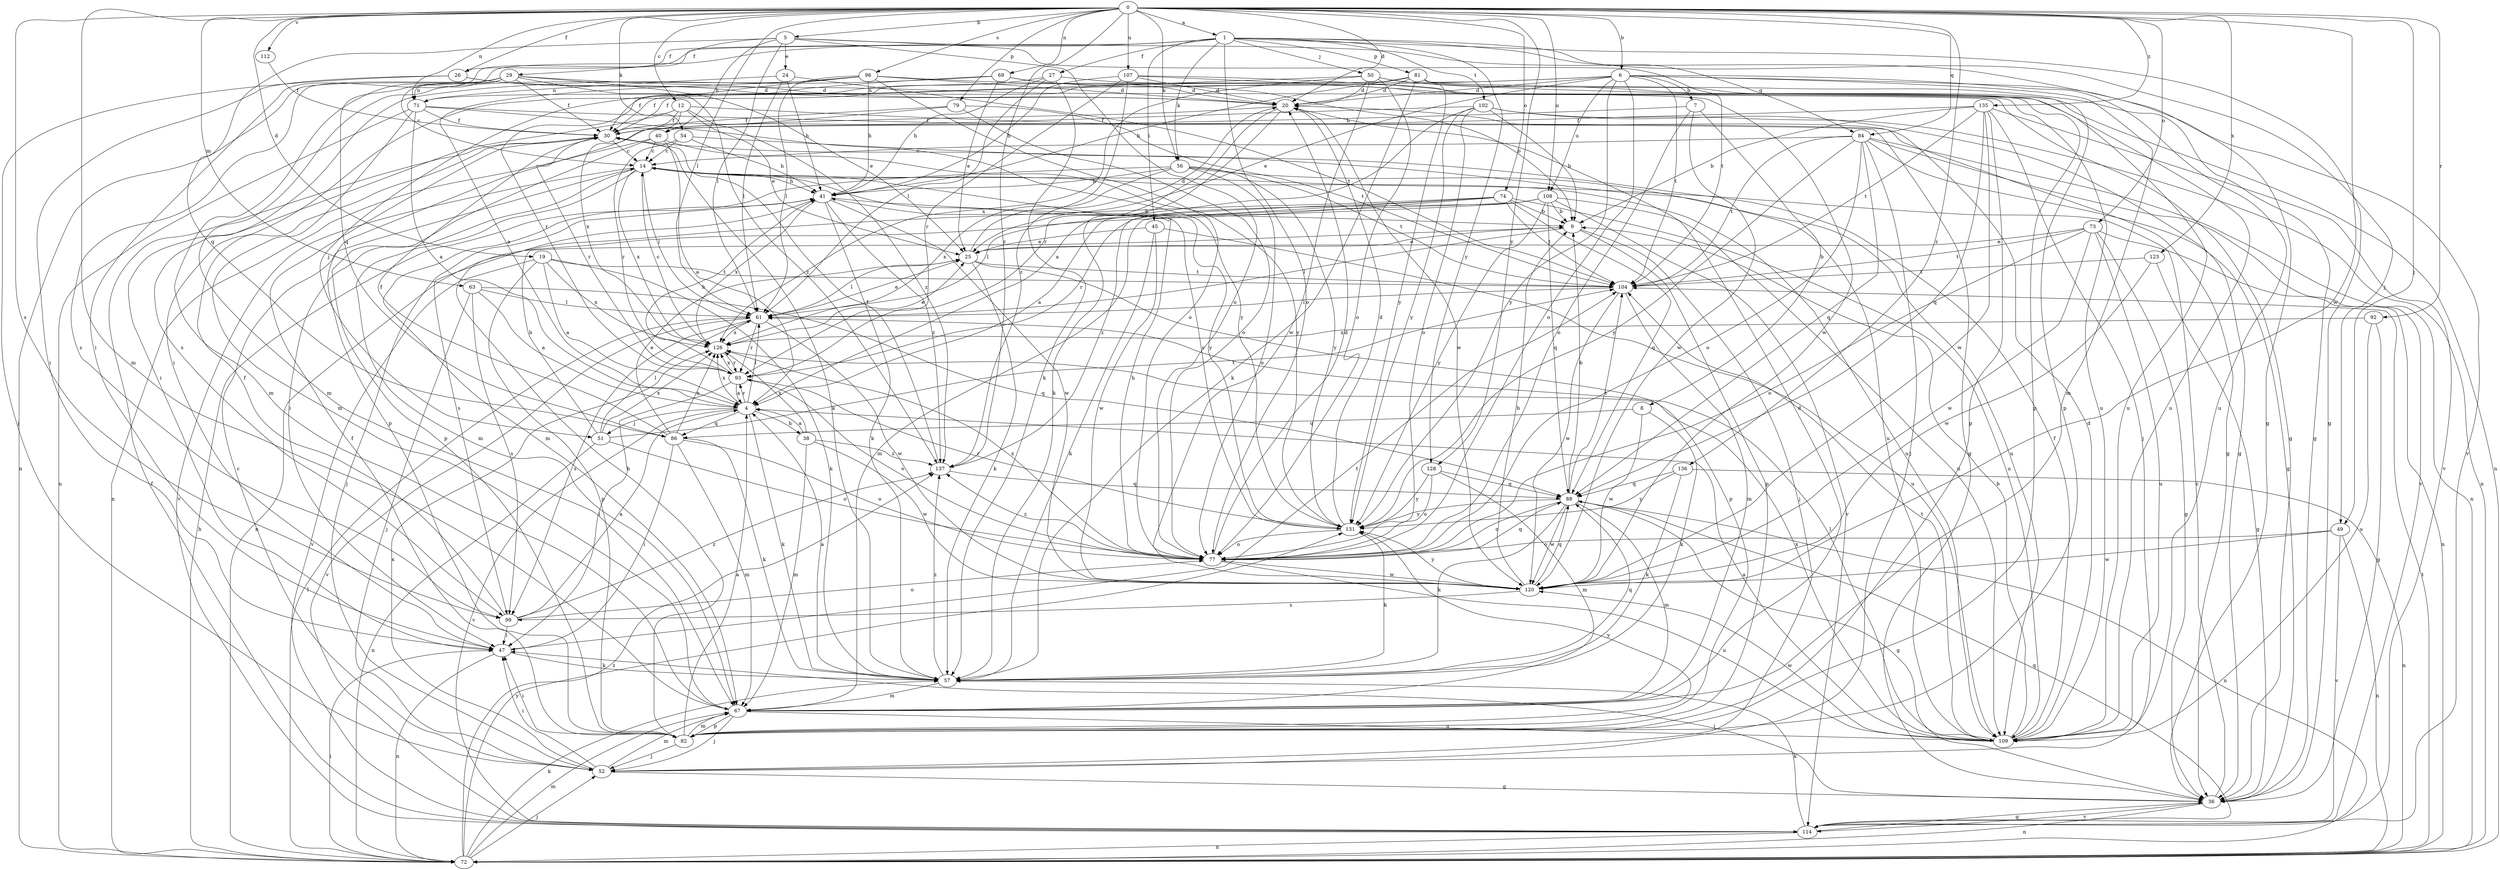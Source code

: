 strict digraph  {
0;
1;
4;
5;
6;
7;
8;
9;
12;
14;
19;
20;
24;
25;
26;
27;
29;
30;
36;
38;
40;
41;
45;
47;
49;
50;
51;
52;
54;
56;
57;
61;
63;
67;
69;
71;
72;
73;
74;
77;
79;
81;
82;
84;
86;
88;
92;
93;
96;
99;
102;
104;
107;
108;
109;
112;
114;
120;
123;
126;
128;
131;
135;
136;
137;
0 -> 1  [label=a];
0 -> 5  [label=b];
0 -> 6  [label=b];
0 -> 12  [label=c];
0 -> 19  [label=d];
0 -> 20  [label=d];
0 -> 26  [label=f];
0 -> 49  [label=j];
0 -> 54  [label=k];
0 -> 56  [label=k];
0 -> 61  [label=l];
0 -> 63  [label=m];
0 -> 67  [label=m];
0 -> 69  [label=n];
0 -> 71  [label=n];
0 -> 73  [label=o];
0 -> 74  [label=o];
0 -> 79  [label=p];
0 -> 84  [label=q];
0 -> 92  [label=r];
0 -> 96  [label=s];
0 -> 99  [label=s];
0 -> 107  [label=u];
0 -> 108  [label=u];
0 -> 112  [label=v];
0 -> 120  [label=w];
0 -> 123  [label=x];
0 -> 128  [label=y];
0 -> 135  [label=z];
0 -> 136  [label=z];
0 -> 137  [label=z];
1 -> 26  [label=f];
1 -> 27  [label=f];
1 -> 36  [label=g];
1 -> 45  [label=i];
1 -> 47  [label=i];
1 -> 49  [label=j];
1 -> 50  [label=j];
1 -> 56  [label=k];
1 -> 77  [label=o];
1 -> 81  [label=p];
1 -> 84  [label=q];
1 -> 86  [label=q];
1 -> 102  [label=t];
1 -> 128  [label=y];
4 -> 38  [label=h];
4 -> 51  [label=j];
4 -> 57  [label=k];
4 -> 61  [label=l];
4 -> 86  [label=q];
4 -> 93  [label=r];
4 -> 114  [label=v];
4 -> 126  [label=x];
5 -> 24  [label=e];
5 -> 29  [label=f];
5 -> 36  [label=g];
5 -> 40  [label=h];
5 -> 61  [label=l];
5 -> 77  [label=o];
5 -> 86  [label=q];
5 -> 104  [label=t];
6 -> 7  [label=b];
6 -> 20  [label=d];
6 -> 25  [label=e];
6 -> 30  [label=f];
6 -> 51  [label=j];
6 -> 67  [label=m];
6 -> 77  [label=o];
6 -> 104  [label=t];
6 -> 108  [label=u];
6 -> 109  [label=u];
6 -> 114  [label=v];
6 -> 131  [label=y];
7 -> 8  [label=b];
7 -> 40  [label=h];
7 -> 77  [label=o];
7 -> 120  [label=w];
8 -> 57  [label=k];
8 -> 86  [label=q];
8 -> 120  [label=w];
9 -> 25  [label=e];
9 -> 52  [label=j];
9 -> 61  [label=l];
9 -> 82  [label=p];
12 -> 25  [label=e];
12 -> 30  [label=f];
12 -> 36  [label=g];
12 -> 47  [label=i];
12 -> 126  [label=x];
12 -> 137  [label=z];
14 -> 41  [label=h];
14 -> 47  [label=i];
14 -> 61  [label=l];
14 -> 67  [label=m];
14 -> 109  [label=u];
14 -> 114  [label=v];
14 -> 126  [label=x];
14 -> 131  [label=y];
19 -> 4  [label=a];
19 -> 57  [label=k];
19 -> 82  [label=p];
19 -> 104  [label=t];
19 -> 114  [label=v];
19 -> 126  [label=x];
20 -> 30  [label=f];
20 -> 57  [label=k];
20 -> 93  [label=r];
20 -> 120  [label=w];
24 -> 41  [label=h];
24 -> 61  [label=l];
24 -> 71  [label=n];
24 -> 104  [label=t];
25 -> 20  [label=d];
25 -> 57  [label=k];
25 -> 61  [label=l];
25 -> 82  [label=p];
25 -> 104  [label=t];
26 -> 20  [label=d];
26 -> 36  [label=g];
26 -> 47  [label=i];
26 -> 52  [label=j];
27 -> 41  [label=h];
27 -> 57  [label=k];
27 -> 61  [label=l];
27 -> 71  [label=n];
27 -> 82  [label=p];
29 -> 14  [label=c];
29 -> 20  [label=d];
29 -> 25  [label=e];
29 -> 30  [label=f];
29 -> 67  [label=m];
29 -> 71  [label=n];
29 -> 72  [label=n];
29 -> 99  [label=s];
29 -> 137  [label=z];
30 -> 14  [label=c];
30 -> 57  [label=k];
30 -> 93  [label=r];
36 -> 14  [label=c];
36 -> 47  [label=i];
36 -> 72  [label=n];
36 -> 114  [label=v];
38 -> 4  [label=a];
38 -> 67  [label=m];
38 -> 120  [label=w];
38 -> 126  [label=x];
38 -> 137  [label=z];
40 -> 4  [label=a];
40 -> 14  [label=c];
40 -> 72  [label=n];
40 -> 82  [label=p];
40 -> 131  [label=y];
41 -> 9  [label=b];
41 -> 52  [label=j];
41 -> 57  [label=k];
41 -> 120  [label=w];
41 -> 126  [label=x];
41 -> 137  [label=z];
45 -> 25  [label=e];
45 -> 57  [label=k];
45 -> 109  [label=u];
45 -> 120  [label=w];
47 -> 57  [label=k];
47 -> 72  [label=n];
47 -> 104  [label=t];
49 -> 72  [label=n];
49 -> 77  [label=o];
49 -> 114  [label=v];
49 -> 120  [label=w];
50 -> 20  [label=d];
50 -> 30  [label=f];
50 -> 72  [label=n];
50 -> 77  [label=o];
50 -> 109  [label=u];
50 -> 120  [label=w];
50 -> 126  [label=x];
51 -> 9  [label=b];
51 -> 61  [label=l];
51 -> 72  [label=n];
51 -> 77  [label=o];
51 -> 104  [label=t];
51 -> 126  [label=x];
52 -> 14  [label=c];
52 -> 36  [label=g];
52 -> 47  [label=i];
52 -> 67  [label=m];
52 -> 126  [label=x];
54 -> 14  [label=c];
54 -> 41  [label=h];
54 -> 93  [label=r];
54 -> 109  [label=u];
56 -> 41  [label=h];
56 -> 67  [label=m];
56 -> 77  [label=o];
56 -> 104  [label=t];
56 -> 109  [label=u];
56 -> 126  [label=x];
56 -> 131  [label=y];
57 -> 4  [label=a];
57 -> 67  [label=m];
57 -> 88  [label=q];
57 -> 137  [label=z];
61 -> 25  [label=e];
61 -> 93  [label=r];
61 -> 99  [label=s];
61 -> 114  [label=v];
61 -> 120  [label=w];
61 -> 126  [label=x];
63 -> 4  [label=a];
63 -> 52  [label=j];
63 -> 61  [label=l];
63 -> 88  [label=q];
63 -> 99  [label=s];
67 -> 20  [label=d];
67 -> 52  [label=j];
67 -> 82  [label=p];
67 -> 109  [label=u];
69 -> 20  [label=d];
69 -> 25  [label=e];
69 -> 93  [label=r];
69 -> 99  [label=s];
69 -> 109  [label=u];
71 -> 4  [label=a];
71 -> 30  [label=f];
71 -> 36  [label=g];
71 -> 67  [label=m];
71 -> 72  [label=n];
71 -> 131  [label=y];
72 -> 41  [label=h];
72 -> 47  [label=i];
72 -> 52  [label=j];
72 -> 57  [label=k];
72 -> 61  [label=l];
72 -> 67  [label=m];
72 -> 104  [label=t];
72 -> 131  [label=y];
72 -> 137  [label=z];
73 -> 25  [label=e];
73 -> 36  [label=g];
73 -> 72  [label=n];
73 -> 77  [label=o];
73 -> 104  [label=t];
73 -> 109  [label=u];
73 -> 120  [label=w];
74 -> 4  [label=a];
74 -> 9  [label=b];
74 -> 61  [label=l];
74 -> 88  [label=q];
74 -> 99  [label=s];
74 -> 104  [label=t];
74 -> 109  [label=u];
74 -> 137  [label=z];
77 -> 20  [label=d];
77 -> 41  [label=h];
77 -> 88  [label=q];
77 -> 109  [label=u];
77 -> 120  [label=w];
77 -> 126  [label=x];
77 -> 137  [label=z];
79 -> 30  [label=f];
79 -> 77  [label=o];
79 -> 82  [label=p];
79 -> 104  [label=t];
81 -> 20  [label=d];
81 -> 36  [label=g];
81 -> 41  [label=h];
81 -> 47  [label=i];
81 -> 57  [label=k];
81 -> 82  [label=p];
81 -> 131  [label=y];
82 -> 4  [label=a];
82 -> 30  [label=f];
82 -> 41  [label=h];
82 -> 47  [label=i];
82 -> 52  [label=j];
82 -> 67  [label=m];
82 -> 131  [label=y];
84 -> 14  [label=c];
84 -> 36  [label=g];
84 -> 52  [label=j];
84 -> 72  [label=n];
84 -> 77  [label=o];
84 -> 88  [label=q];
84 -> 104  [label=t];
84 -> 114  [label=v];
84 -> 131  [label=y];
86 -> 25  [label=e];
86 -> 30  [label=f];
86 -> 47  [label=i];
86 -> 57  [label=k];
86 -> 67  [label=m];
86 -> 77  [label=o];
86 -> 126  [label=x];
88 -> 9  [label=b];
88 -> 36  [label=g];
88 -> 57  [label=k];
88 -> 67  [label=m];
88 -> 72  [label=n];
88 -> 77  [label=o];
88 -> 104  [label=t];
88 -> 120  [label=w];
88 -> 131  [label=y];
92 -> 36  [label=g];
92 -> 109  [label=u];
92 -> 126  [label=x];
93 -> 4  [label=a];
93 -> 41  [label=h];
93 -> 47  [label=i];
93 -> 77  [label=o];
93 -> 126  [label=x];
96 -> 4  [label=a];
96 -> 9  [label=b];
96 -> 20  [label=d];
96 -> 30  [label=f];
96 -> 41  [label=h];
96 -> 61  [label=l];
96 -> 67  [label=m];
96 -> 77  [label=o];
99 -> 4  [label=a];
99 -> 30  [label=f];
99 -> 47  [label=i];
99 -> 77  [label=o];
99 -> 137  [label=z];
102 -> 4  [label=a];
102 -> 9  [label=b];
102 -> 30  [label=f];
102 -> 36  [label=g];
102 -> 72  [label=n];
102 -> 77  [label=o];
102 -> 131  [label=y];
104 -> 61  [label=l];
104 -> 67  [label=m];
104 -> 120  [label=w];
107 -> 20  [label=d];
107 -> 41  [label=h];
107 -> 93  [label=r];
107 -> 109  [label=u];
107 -> 120  [label=w];
107 -> 137  [label=z];
108 -> 9  [label=b];
108 -> 67  [label=m];
108 -> 72  [label=n];
108 -> 88  [label=q];
108 -> 93  [label=r];
108 -> 109  [label=u];
108 -> 114  [label=v];
108 -> 131  [label=y];
109 -> 4  [label=a];
109 -> 9  [label=b];
109 -> 20  [label=d];
109 -> 30  [label=f];
109 -> 61  [label=l];
109 -> 104  [label=t];
109 -> 120  [label=w];
109 -> 126  [label=x];
112 -> 30  [label=f];
114 -> 30  [label=f];
114 -> 36  [label=g];
114 -> 57  [label=k];
114 -> 72  [label=n];
114 -> 88  [label=q];
120 -> 9  [label=b];
120 -> 88  [label=q];
120 -> 99  [label=s];
120 -> 131  [label=y];
123 -> 36  [label=g];
123 -> 104  [label=t];
123 -> 120  [label=w];
126 -> 14  [label=c];
126 -> 25  [label=e];
126 -> 93  [label=r];
128 -> 67  [label=m];
128 -> 77  [label=o];
128 -> 88  [label=q];
128 -> 131  [label=y];
131 -> 14  [label=c];
131 -> 20  [label=d];
131 -> 57  [label=k];
131 -> 77  [label=o];
131 -> 93  [label=r];
135 -> 9  [label=b];
135 -> 30  [label=f];
135 -> 52  [label=j];
135 -> 82  [label=p];
135 -> 88  [label=q];
135 -> 104  [label=t];
135 -> 114  [label=v];
135 -> 120  [label=w];
136 -> 57  [label=k];
136 -> 72  [label=n];
136 -> 88  [label=q];
136 -> 131  [label=y];
137 -> 30  [label=f];
137 -> 88  [label=q];
}
